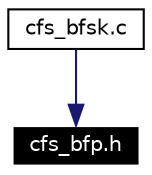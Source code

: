 digraph G
{
  edge [fontname="Helvetica",fontsize=10,labelfontname="Helvetica",labelfontsize=10];
  node [fontname="Helvetica",fontsize=10,shape=record];
  Node129 [label="cfs_bfp.h",height=0.2,width=0.4,color="white", fillcolor="black", style="filled" fontcolor="white"];
  Node130 -> Node129 [color="midnightblue",fontsize=10,style="solid",fontname="Helvetica"];
  Node130 [label="cfs_bfsk.c",height=0.2,width=0.4,color="black",URL="$cfs__bfsk_8c.html"];
}
